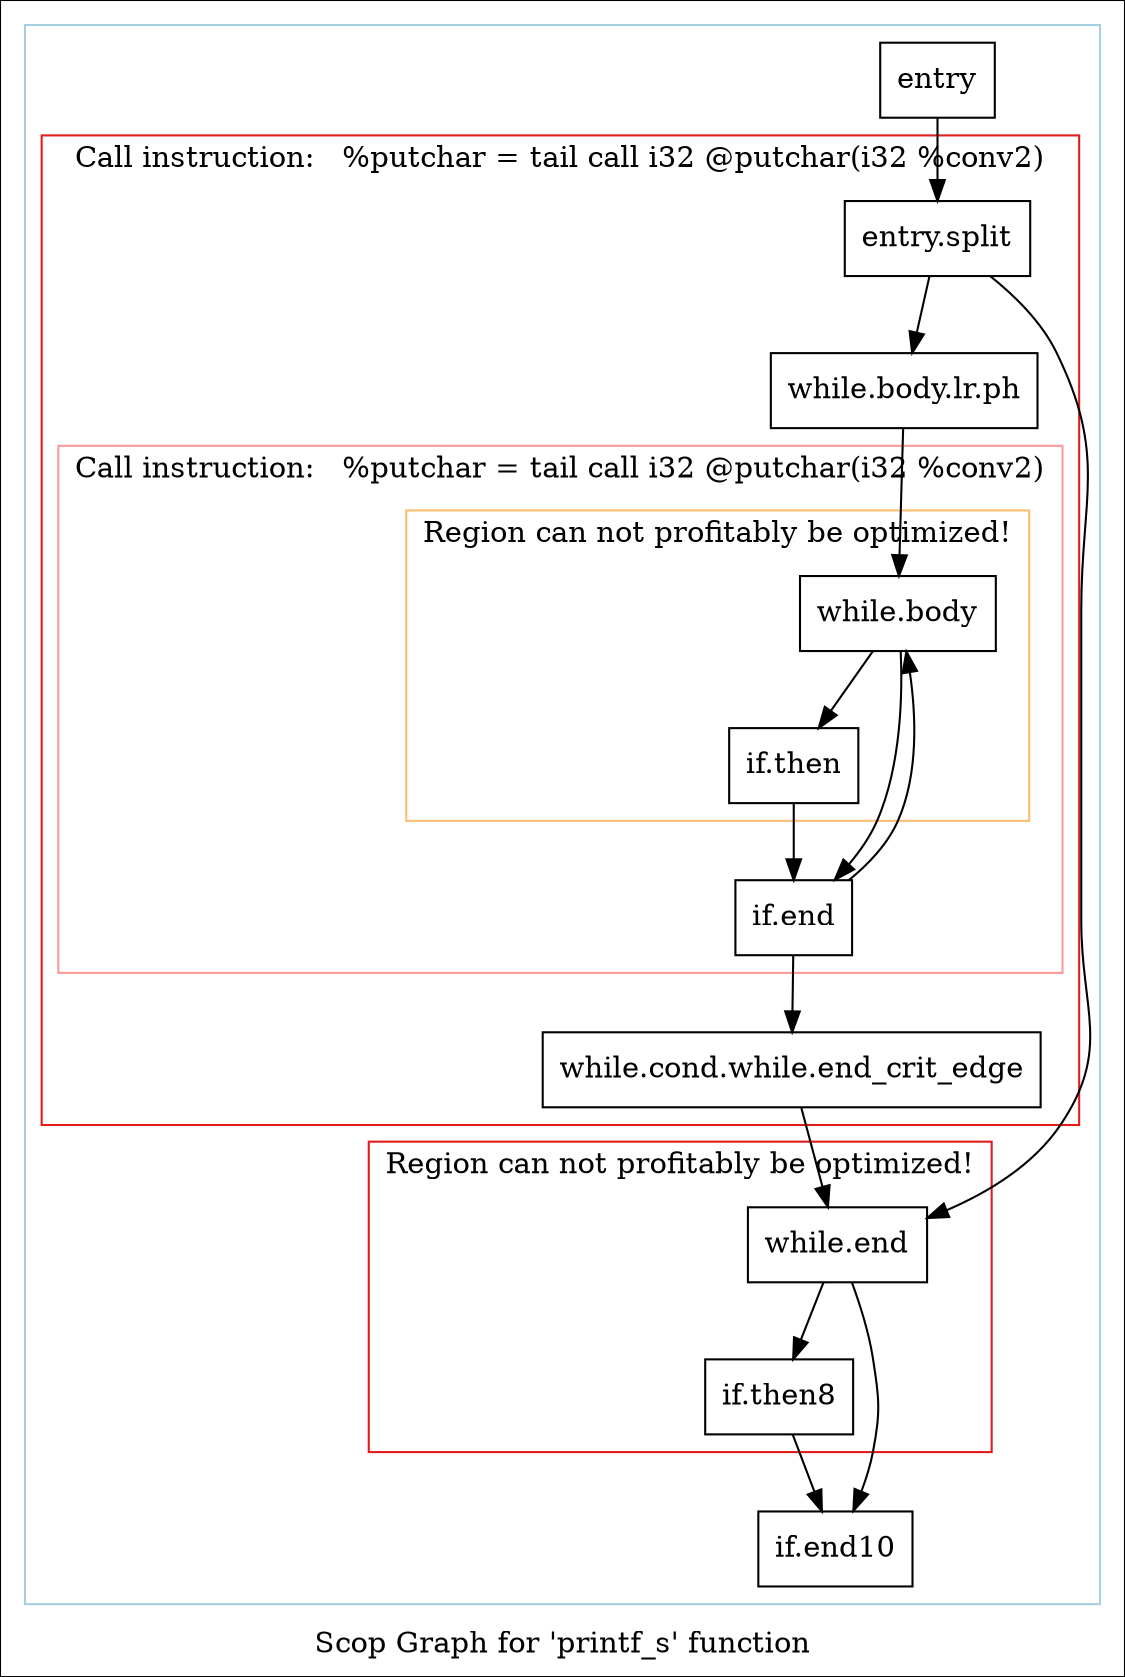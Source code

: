 digraph "Scop Graph for 'printf_s' function" {
	label="Scop Graph for 'printf_s' function";

	Node0xd4080d0 [shape=record,label="{entry}"];
	Node0xd4080d0 -> Node0xd3ffb90;
	Node0xd3ffb90 [shape=record,label="{entry.split}"];
	Node0xd3ffb90 -> Node0xd3b9620;
	Node0xd3ffb90 -> Node0xd3ba2f0;
	Node0xd3b9620 [shape=record,label="{while.end}"];
	Node0xd3b9620 -> Node0xd3be350;
	Node0xd3b9620 -> Node0xd3c44b0;
	Node0xd3be350 [shape=record,label="{if.then8}"];
	Node0xd3be350 -> Node0xd3c44b0;
	Node0xd3c44b0 [shape=record,label="{if.end10}"];
	Node0xd3ba2f0 [shape=record,label="{while.body.lr.ph}"];
	Node0xd3ba2f0 -> Node0xd3bbce0;
	Node0xd3bbce0 [shape=record,label="{while.body}"];
	Node0xd3bbce0 -> Node0xd3ba090;
	Node0xd3bbce0 -> Node0xd40d140;
	Node0xd3ba090 [shape=record,label="{if.then}"];
	Node0xd3ba090 -> Node0xd40d140;
	Node0xd40d140 [shape=record,label="{if.end}"];
	Node0xd40d140 -> Node0xd3bbce0[constraint=false];
	Node0xd40d140 -> Node0xd3fca80;
	Node0xd3fca80 [shape=record,label="{while.cond.while.end_crit_edge}"];
	Node0xd3fca80 -> Node0xd3b9620;
	colorscheme = "paired12"
        subgraph cluster_0xd3a4e60 {
          label = "";
          style = solid;
          color = 1
          subgraph cluster_0xd3cabe0 {
            label = "Call instruction:   %putchar = tail call i32 @putchar(i32 %conv2)";
            style = solid;
            color = 6
            subgraph cluster_0xd3a4ee0 {
              label = "Call instruction:   %putchar = tail call i32 @putchar(i32 %conv2)";
              style = solid;
              color = 5
              subgraph cluster_0xd3ca1b0 {
                label = "Region can not profitably be optimized!";
                style = solid;
                color = 7
                Node0xd3bbce0;
                Node0xd3ba090;
              }
              Node0xd40d140;
            }
            Node0xd3ffb90;
            Node0xd3ba2f0;
            Node0xd3fca80;
          }
          subgraph cluster_0xd3ca130 {
            label = "Region can not profitably be optimized!";
            style = solid;
            color = 6
            Node0xd3b9620;
            Node0xd3be350;
          }
          Node0xd4080d0;
          Node0xd3c44b0;
        }
}
